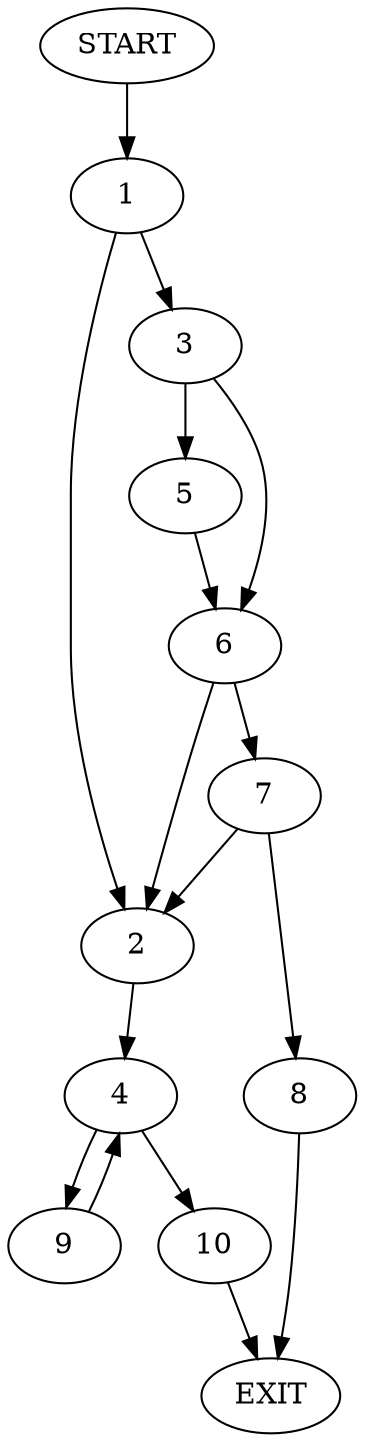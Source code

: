 digraph {
0 [label="START"]
11 [label="EXIT"]
0 -> 1
1 -> 2
1 -> 3
2 -> 4
3 -> 5
3 -> 6
6 -> 2
6 -> 7
5 -> 6
7 -> 8
7 -> 2
8 -> 11
4 -> 9
4 -> 10
9 -> 4
10 -> 11
}
